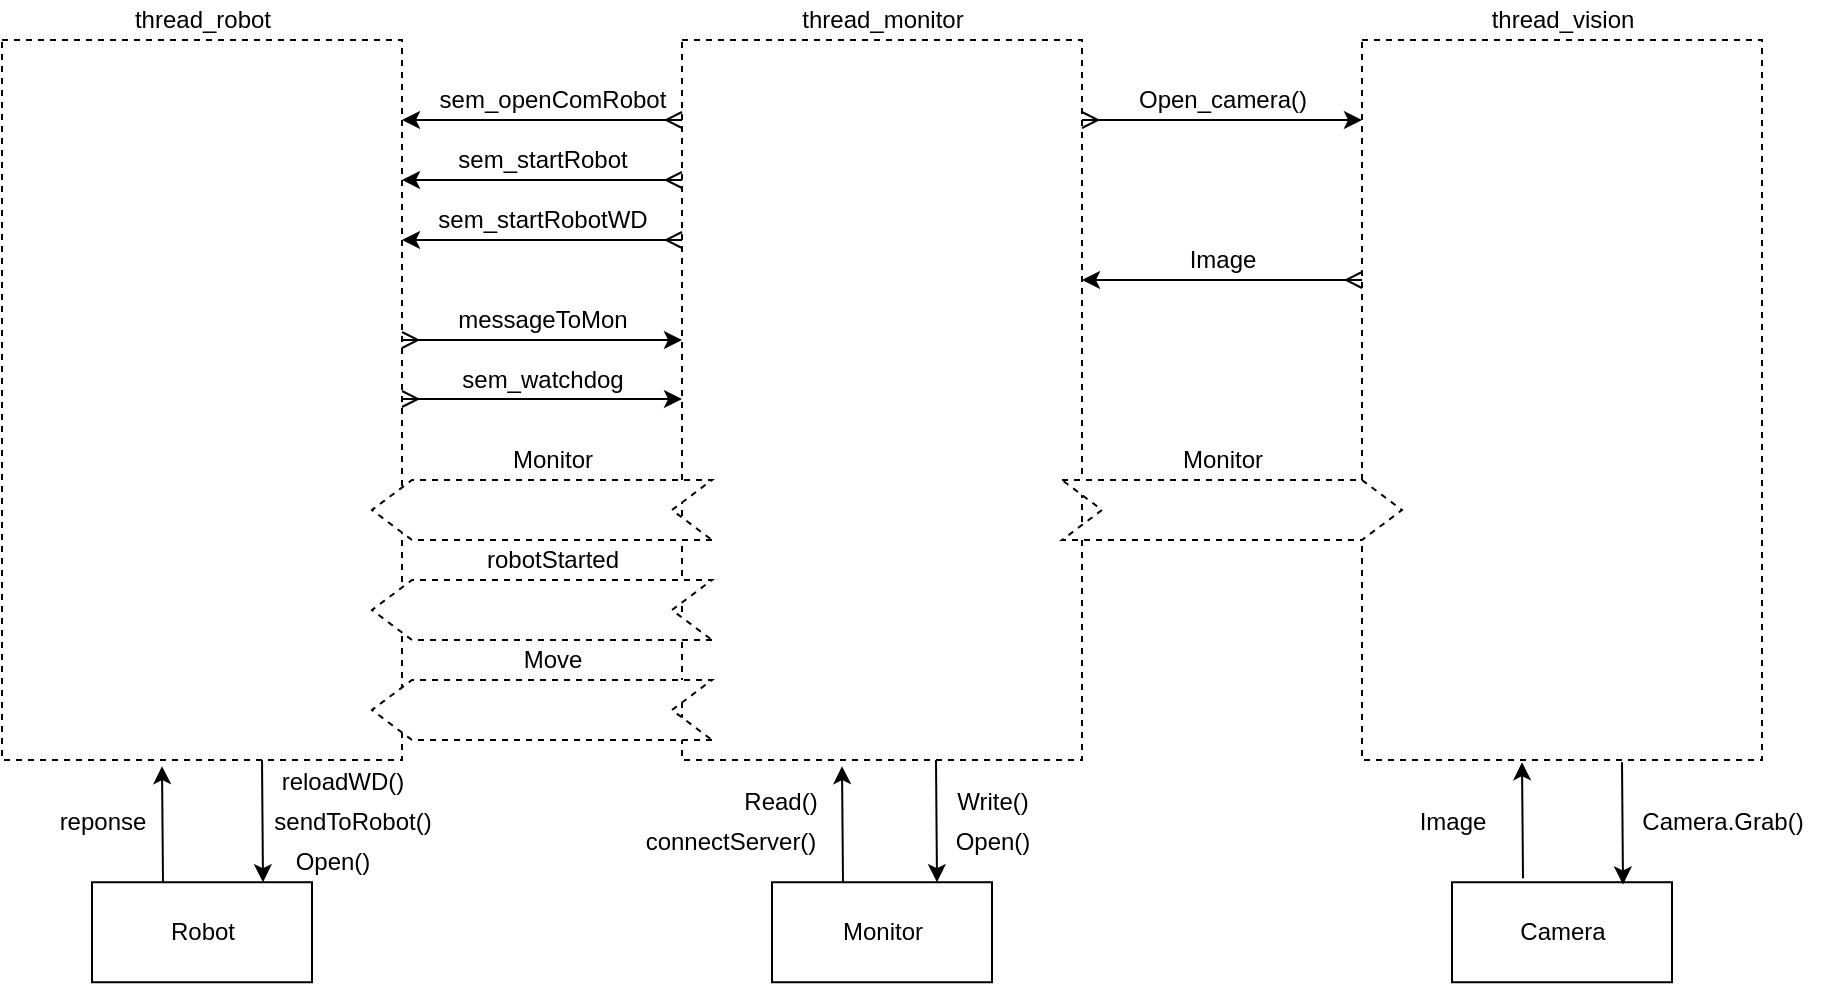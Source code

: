 <mxfile version="14.5.10" type="github"><diagram id="eXB2cgdyq3n-hJacwrRf" name="Page-1"><mxGraphModel dx="1422" dy="762" grid="1" gridSize="10" guides="1" tooltips="1" connect="1" arrows="1" fold="1" page="1" pageScale="1" pageWidth="827" pageHeight="1169" math="0" shadow="0"><root><mxCell id="0"/><mxCell id="1" parent="0"/><mxCell id="0-enk_CW6Y-z6jMiiywP-1" value="Monitor" style="html=1;" vertex="1" parent="1"><mxGeometry x="385" y="461.12" width="110" height="50" as="geometry"/></mxCell><mxCell id="0-enk_CW6Y-z6jMiiywP-2" value="Camera" style="html=1;" vertex="1" parent="1"><mxGeometry x="725" y="461.12" width="110" height="50" as="geometry"/></mxCell><mxCell id="0-enk_CW6Y-z6jMiiywP-3" value="Robot" style="html=1;" vertex="1" parent="1"><mxGeometry x="45" y="461.12" width="110" height="50" as="geometry"/></mxCell><mxCell id="0-enk_CW6Y-z6jMiiywP-5" value="" style="html=1;dashed=1;" vertex="1" parent="1"><mxGeometry y="40" width="200" height="360" as="geometry"/></mxCell><mxCell id="0-enk_CW6Y-z6jMiiywP-6" value="" style="html=1;dashed=1;" vertex="1" parent="1"><mxGeometry x="340" y="40" width="200" height="360" as="geometry"/></mxCell><mxCell id="0-enk_CW6Y-z6jMiiywP-7" value="" style="html=1;dashed=1;" vertex="1" parent="1"><mxGeometry x="680" y="40" width="200" height="360" as="geometry"/></mxCell><mxCell id="0-enk_CW6Y-z6jMiiywP-8" value="thread_robot" style="text;html=1;align=center;verticalAlign=middle;resizable=0;points=[];autosize=1;strokeColor=none;" vertex="1" parent="1"><mxGeometry x="60" y="20" width="80" height="20" as="geometry"/></mxCell><mxCell id="0-enk_CW6Y-z6jMiiywP-9" value="thread_monitor" style="text;html=1;align=center;verticalAlign=middle;resizable=0;points=[];autosize=1;strokeColor=none;" vertex="1" parent="1"><mxGeometry x="390" y="20" width="100" height="20" as="geometry"/></mxCell><mxCell id="0-enk_CW6Y-z6jMiiywP-10" value="thread_vision" style="text;html=1;align=center;verticalAlign=middle;resizable=0;points=[];autosize=1;strokeColor=none;" vertex="1" parent="1"><mxGeometry x="735" y="20" width="90" height="20" as="geometry"/></mxCell><mxCell id="0-enk_CW6Y-z6jMiiywP-12" value="" style="endArrow=classic;html=1;exitX=0.75;exitY=0;exitDx=0;exitDy=0;entryX=0.635;entryY=1.007;entryDx=0;entryDy=0;entryPerimeter=0;" edge="1" parent="1"><mxGeometry width="50" height="50" relative="1" as="geometry"><mxPoint x="420.5" y="461.12" as="sourcePoint"/><mxPoint x="420" y="403.08" as="targetPoint"/></mxGeometry></mxCell><mxCell id="0-enk_CW6Y-z6jMiiywP-13" value="" style="endArrow=classic;html=1;exitX=0.75;exitY=0;exitDx=0;exitDy=0;entryX=0.635;entryY=1.007;entryDx=0;entryDy=0;entryPerimeter=0;" edge="1" parent="1"><mxGeometry width="50" height="50" relative="1" as="geometry"><mxPoint x="80.5" y="461.12" as="sourcePoint"/><mxPoint x="80" y="403.08" as="targetPoint"/></mxGeometry></mxCell><mxCell id="0-enk_CW6Y-z6jMiiywP-14" value="" style="endArrow=classic;html=1;exitX=0.75;exitY=0;exitDx=0;exitDy=0;entryX=0.635;entryY=1.007;entryDx=0;entryDy=0;entryPerimeter=0;" edge="1" parent="1"><mxGeometry width="50" height="50" relative="1" as="geometry"><mxPoint x="760.5" y="459.16" as="sourcePoint"/><mxPoint x="760" y="401.12" as="targetPoint"/></mxGeometry></mxCell><mxCell id="0-enk_CW6Y-z6jMiiywP-15" value="" style="endArrow=classic;html=1;entryX=0.75;entryY=0;entryDx=0;entryDy=0;exitX=0.635;exitY=0.996;exitDx=0;exitDy=0;exitPerimeter=0;" edge="1" parent="1" target="0-enk_CW6Y-z6jMiiywP-1"><mxGeometry width="50" height="50" relative="1" as="geometry"><mxPoint x="467" y="400.0" as="sourcePoint"/><mxPoint x="440" y="351.12" as="targetPoint"/></mxGeometry></mxCell><mxCell id="0-enk_CW6Y-z6jMiiywP-16" value="" style="endArrow=classic;html=1;entryX=0.75;entryY=0;entryDx=0;entryDy=0;exitX=0.635;exitY=0.996;exitDx=0;exitDy=0;exitPerimeter=0;" edge="1" parent="1"><mxGeometry width="50" height="50" relative="1" as="geometry"><mxPoint x="810" y="401.12" as="sourcePoint"/><mxPoint x="810.5" y="462.24" as="targetPoint"/></mxGeometry></mxCell><mxCell id="0-enk_CW6Y-z6jMiiywP-17" value="" style="endArrow=classic;html=1;entryX=0.75;entryY=0;entryDx=0;entryDy=0;exitX=0.635;exitY=0.996;exitDx=0;exitDy=0;exitPerimeter=0;" edge="1" parent="1"><mxGeometry width="50" height="50" relative="1" as="geometry"><mxPoint x="130" y="400.0" as="sourcePoint"/><mxPoint x="130.5" y="461.12" as="targetPoint"/></mxGeometry></mxCell><mxCell id="0-enk_CW6Y-z6jMiiywP-18" value="Read()" style="text;html=1;align=center;verticalAlign=middle;resizable=0;points=[];autosize=1;strokeColor=none;" vertex="1" parent="1"><mxGeometry x="364" y="411.12" width="50" height="20" as="geometry"/></mxCell><mxCell id="0-enk_CW6Y-z6jMiiywP-19" value="Write()" style="text;html=1;align=center;verticalAlign=middle;resizable=0;points=[];autosize=1;strokeColor=none;" vertex="1" parent="1"><mxGeometry x="470" y="411.12" width="50" height="20" as="geometry"/></mxCell><mxCell id="0-enk_CW6Y-z6jMiiywP-20" value="Open()" style="text;html=1;align=center;verticalAlign=middle;resizable=0;points=[];autosize=1;strokeColor=none;" vertex="1" parent="1"><mxGeometry x="470" y="431.12" width="50" height="20" as="geometry"/></mxCell><mxCell id="0-enk_CW6Y-z6jMiiywP-21" value="connectServer()" style="text;html=1;align=center;verticalAlign=middle;resizable=0;points=[];autosize=1;strokeColor=none;" vertex="1" parent="1"><mxGeometry x="314" y="431.12" width="100" height="20" as="geometry"/></mxCell><mxCell id="0-enk_CW6Y-z6jMiiywP-22" value="Camera.Grab()" style="text;html=1;align=center;verticalAlign=middle;resizable=0;points=[];autosize=1;strokeColor=none;" vertex="1" parent="1"><mxGeometry x="810" y="421.12" width="100" height="20" as="geometry"/></mxCell><mxCell id="0-enk_CW6Y-z6jMiiywP-25" value="" style="endArrow=classic;startArrow=ERmany;html=1;entryX=0;entryY=0.25;entryDx=0;entryDy=0;exitX=1;exitY=0.25;exitDx=0;exitDy=0;startFill=0;" edge="1" parent="1"><mxGeometry width="50" height="50" relative="1" as="geometry"><mxPoint x="540" y="80" as="sourcePoint"/><mxPoint x="680" y="80" as="targetPoint"/></mxGeometry></mxCell><mxCell id="0-enk_CW6Y-z6jMiiywP-30" value="" style="endArrow=ERmany;startArrow=classic;html=1;entryX=0;entryY=0.25;entryDx=0;entryDy=0;exitX=1;exitY=0.25;exitDx=0;exitDy=0;startFill=1;endFill=0;" edge="1" parent="1"><mxGeometry width="50" height="50" relative="1" as="geometry"><mxPoint x="540" y="160" as="sourcePoint"/><mxPoint x="680" y="160" as="targetPoint"/></mxGeometry></mxCell><mxCell id="0-enk_CW6Y-z6jMiiywP-31" value="Open_camera()" style="text;html=1;align=center;verticalAlign=middle;resizable=0;points=[];autosize=1;strokeColor=none;" vertex="1" parent="1"><mxGeometry x="560" y="60" width="100" height="20" as="geometry"/></mxCell><mxCell id="0-enk_CW6Y-z6jMiiywP-34" value="Image" style="text;html=1;align=center;verticalAlign=middle;resizable=0;points=[];autosize=1;strokeColor=none;" vertex="1" parent="1"><mxGeometry x="585" y="140" width="50" height="20" as="geometry"/></mxCell><mxCell id="0-enk_CW6Y-z6jMiiywP-35" value="Image" style="text;html=1;align=center;verticalAlign=middle;resizable=0;points=[];autosize=1;strokeColor=none;" vertex="1" parent="1"><mxGeometry x="700" y="421.12" width="50" height="20" as="geometry"/></mxCell><mxCell id="0-enk_CW6Y-z6jMiiywP-39" value="" style="endArrow=ERmany;startArrow=classic;html=1;entryX=0;entryY=0.25;entryDx=0;entryDy=0;exitX=1;exitY=0.25;exitDx=0;exitDy=0;startFill=1;endFill=0;" edge="1" parent="1"><mxGeometry width="50" height="50" relative="1" as="geometry"><mxPoint x="200" y="80" as="sourcePoint"/><mxPoint x="340" y="80" as="targetPoint"/></mxGeometry></mxCell><mxCell id="0-enk_CW6Y-z6jMiiywP-40" value="sem_openComRobot" style="text;html=1;align=center;verticalAlign=middle;resizable=0;points=[];autosize=1;strokeColor=none;" vertex="1" parent="1"><mxGeometry x="210" y="60" width="130" height="20" as="geometry"/></mxCell><mxCell id="0-enk_CW6Y-z6jMiiywP-41" value="" style="endArrow=ERmany;startArrow=classic;html=1;entryX=0;entryY=0.25;entryDx=0;entryDy=0;exitX=1;exitY=0.25;exitDx=0;exitDy=0;startFill=1;endFill=0;" edge="1" parent="1"><mxGeometry width="50" height="50" relative="1" as="geometry"><mxPoint x="200" y="110" as="sourcePoint"/><mxPoint x="340" y="110" as="targetPoint"/></mxGeometry></mxCell><mxCell id="0-enk_CW6Y-z6jMiiywP-42" value="sem_startRobot" style="text;html=1;align=center;verticalAlign=middle;resizable=0;points=[];autosize=1;strokeColor=none;" vertex="1" parent="1"><mxGeometry x="220" y="90" width="100" height="20" as="geometry"/></mxCell><mxCell id="0-enk_CW6Y-z6jMiiywP-45" value="Move" style="text;html=1;align=center;verticalAlign=middle;resizable=0;points=[];autosize=1;strokeColor=none;" vertex="1" parent="1"><mxGeometry x="255" y="340" width="40" height="20" as="geometry"/></mxCell><mxCell id="0-enk_CW6Y-z6jMiiywP-46" value="robotStarted" style="text;html=1;align=center;verticalAlign=middle;resizable=0;points=[];autosize=1;strokeColor=none;" vertex="1" parent="1"><mxGeometry x="235" y="290" width="80" height="20" as="geometry"/></mxCell><mxCell id="0-enk_CW6Y-z6jMiiywP-47" value="sendToRobot()" style="text;html=1;align=center;verticalAlign=middle;resizable=0;points=[];autosize=1;strokeColor=none;" vertex="1" parent="1"><mxGeometry x="130" y="421.12" width="90" height="20" as="geometry"/></mxCell><mxCell id="0-enk_CW6Y-z6jMiiywP-48" value="reloadWD()" style="text;html=1;align=center;verticalAlign=middle;resizable=0;points=[];autosize=1;strokeColor=none;" vertex="1" parent="1"><mxGeometry x="130" y="401.12" width="80" height="20" as="geometry"/></mxCell><mxCell id="0-enk_CW6Y-z6jMiiywP-49" value="Open()" style="text;html=1;align=center;verticalAlign=middle;resizable=0;points=[];autosize=1;strokeColor=none;" vertex="1" parent="1"><mxGeometry x="140" y="441.12" width="50" height="20" as="geometry"/></mxCell><mxCell id="0-enk_CW6Y-z6jMiiywP-50" value="reponse" style="text;html=1;align=center;verticalAlign=middle;resizable=0;points=[];autosize=1;strokeColor=none;" vertex="1" parent="1"><mxGeometry x="20" y="421.12" width="60" height="20" as="geometry"/></mxCell><mxCell id="0-enk_CW6Y-z6jMiiywP-51" value="" style="shape=step;perimeter=stepPerimeter;whiteSpace=wrap;html=1;fixedSize=1;dashed=1;rotation=0;" vertex="1" parent="1"><mxGeometry x="530" y="260" width="170" height="30" as="geometry"/></mxCell><mxCell id="0-enk_CW6Y-z6jMiiywP-52" value="Monitor" style="text;html=1;align=center;verticalAlign=middle;resizable=0;points=[];autosize=1;strokeColor=none;" vertex="1" parent="1"><mxGeometry x="580" y="240" width="60" height="20" as="geometry"/></mxCell><mxCell id="0-enk_CW6Y-z6jMiiywP-54" value="" style="shape=step;perimeter=stepPerimeter;whiteSpace=wrap;html=1;fixedSize=1;dashed=1;rotation=-180;" vertex="1" parent="1"><mxGeometry x="185" y="360" width="170" height="30" as="geometry"/></mxCell><mxCell id="0-enk_CW6Y-z6jMiiywP-55" value="" style="shape=step;perimeter=stepPerimeter;whiteSpace=wrap;html=1;fixedSize=1;dashed=1;rotation=-180;" vertex="1" parent="1"><mxGeometry x="185" y="310" width="170" height="30" as="geometry"/></mxCell><mxCell id="0-enk_CW6Y-z6jMiiywP-56" value="" style="endArrow=classic;startArrow=ERmany;html=1;entryX=0;entryY=0.25;entryDx=0;entryDy=0;exitX=1;exitY=0.25;exitDx=0;exitDy=0;startFill=0;" edge="1" parent="1"><mxGeometry width="50" height="50" relative="1" as="geometry"><mxPoint x="200" y="190" as="sourcePoint"/><mxPoint x="340" y="190" as="targetPoint"/></mxGeometry></mxCell><mxCell id="0-enk_CW6Y-z6jMiiywP-36" value="messageToMon" style="text;html=1;align=center;verticalAlign=middle;resizable=0;points=[];autosize=1;strokeColor=none;" vertex="1" parent="1"><mxGeometry x="220" y="170" width="100" height="20" as="geometry"/></mxCell><mxCell id="0-enk_CW6Y-z6jMiiywP-59" value="" style="endArrow=ERmany;startArrow=classic;html=1;entryX=0;entryY=0.25;entryDx=0;entryDy=0;exitX=1;exitY=0.25;exitDx=0;exitDy=0;startFill=1;endFill=0;" edge="1" parent="1"><mxGeometry width="50" height="50" relative="1" as="geometry"><mxPoint x="200" y="140" as="sourcePoint"/><mxPoint x="340" y="140" as="targetPoint"/></mxGeometry></mxCell><mxCell id="0-enk_CW6Y-z6jMiiywP-60" value="sem_startRobotWD" style="text;html=1;align=center;verticalAlign=middle;resizable=0;points=[];autosize=1;strokeColor=none;" vertex="1" parent="1"><mxGeometry x="210" y="120" width="120" height="20" as="geometry"/></mxCell><mxCell id="0-enk_CW6Y-z6jMiiywP-61" value="" style="endArrow=classic;startArrow=ERmany;html=1;entryX=0;entryY=0.25;entryDx=0;entryDy=0;exitX=1;exitY=0.25;exitDx=0;exitDy=0;startFill=0;" edge="1" parent="1"><mxGeometry width="50" height="50" relative="1" as="geometry"><mxPoint x="200" y="219.5" as="sourcePoint"/><mxPoint x="340" y="219.5" as="targetPoint"/></mxGeometry></mxCell><mxCell id="0-enk_CW6Y-z6jMiiywP-62" value="sem_watchdog" style="text;html=1;align=center;verticalAlign=middle;resizable=0;points=[];autosize=1;strokeColor=none;" vertex="1" parent="1"><mxGeometry x="220" y="200" width="100" height="20" as="geometry"/></mxCell><mxCell id="0-enk_CW6Y-z6jMiiywP-64" value="" style="shape=step;perimeter=stepPerimeter;whiteSpace=wrap;html=1;fixedSize=1;dashed=1;rotation=-180;" vertex="1" parent="1"><mxGeometry x="185" y="260" width="170" height="30" as="geometry"/></mxCell><mxCell id="0-enk_CW6Y-z6jMiiywP-65" value="Monitor" style="text;html=1;align=center;verticalAlign=middle;resizable=0;points=[];autosize=1;strokeColor=none;" vertex="1" parent="1"><mxGeometry x="245" y="240" width="60" height="20" as="geometry"/></mxCell></root></mxGraphModel></diagram></mxfile>
